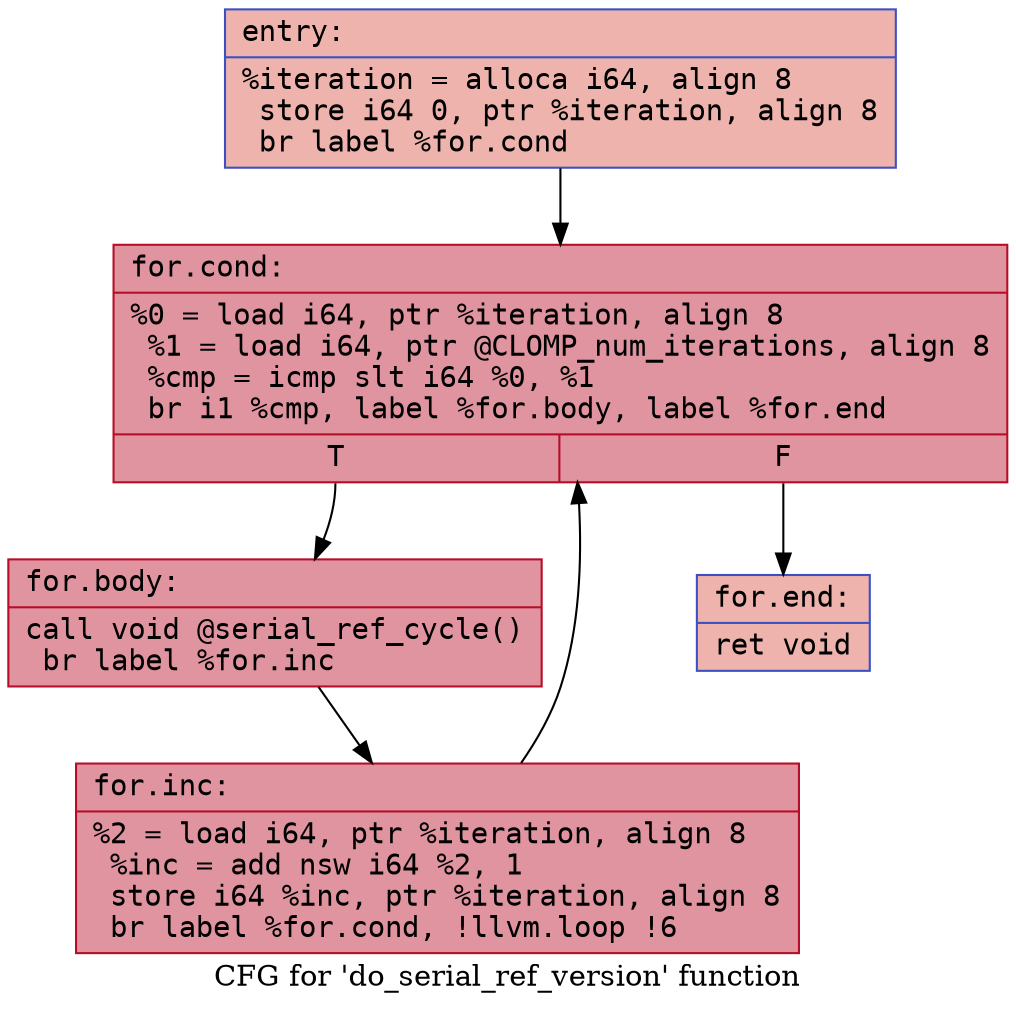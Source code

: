 digraph "CFG for 'do_serial_ref_version' function" {
	label="CFG for 'do_serial_ref_version' function";

	Node0x5567ef5934a0 [shape=record,color="#3d50c3ff", style=filled, fillcolor="#d6524470" fontname="Courier",label="{entry:\l|  %iteration = alloca i64, align 8\l  store i64 0, ptr %iteration, align 8\l  br label %for.cond\l}"];
	Node0x5567ef5934a0 -> Node0x5567ef5936f0[tooltip="entry -> for.cond\nProbability 100.00%" ];
	Node0x5567ef5936f0 [shape=record,color="#b70d28ff", style=filled, fillcolor="#b70d2870" fontname="Courier",label="{for.cond:\l|  %0 = load i64, ptr %iteration, align 8\l  %1 = load i64, ptr @CLOMP_num_iterations, align 8\l  %cmp = icmp slt i64 %0, %1\l  br i1 %cmp, label %for.body, label %for.end\l|{<s0>T|<s1>F}}"];
	Node0x5567ef5936f0:s0 -> Node0x5567ef5939f0[tooltip="for.cond -> for.body\nProbability 96.88%" ];
	Node0x5567ef5936f0:s1 -> Node0x5567ef593a40[tooltip="for.cond -> for.end\nProbability 3.12%" ];
	Node0x5567ef5939f0 [shape=record,color="#b70d28ff", style=filled, fillcolor="#b70d2870" fontname="Courier",label="{for.body:\l|  call void @serial_ref_cycle()\l  br label %for.inc\l}"];
	Node0x5567ef5939f0 -> Node0x5567ef593c60[tooltip="for.body -> for.inc\nProbability 100.00%" ];
	Node0x5567ef593c60 [shape=record,color="#b70d28ff", style=filled, fillcolor="#b70d2870" fontname="Courier",label="{for.inc:\l|  %2 = load i64, ptr %iteration, align 8\l  %inc = add nsw i64 %2, 1\l  store i64 %inc, ptr %iteration, align 8\l  br label %for.cond, !llvm.loop !6\l}"];
	Node0x5567ef593c60 -> Node0x5567ef5936f0[tooltip="for.inc -> for.cond\nProbability 100.00%" ];
	Node0x5567ef593a40 [shape=record,color="#3d50c3ff", style=filled, fillcolor="#d6524470" fontname="Courier",label="{for.end:\l|  ret void\l}"];
}
